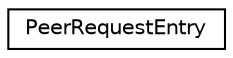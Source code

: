 digraph "Graphical Class Hierarchy"
{
  edge [fontname="Helvetica",fontsize="10",labelfontname="Helvetica",labelfontsize="10"];
  node [fontname="Helvetica",fontsize="10",shape=record];
  rankdir="LR";
  Node0 [label="PeerRequestEntry",height=0.2,width=0.4,color="black", fillcolor="white", style="filled",URL="$struct_peer_request_entry.html"];
}
